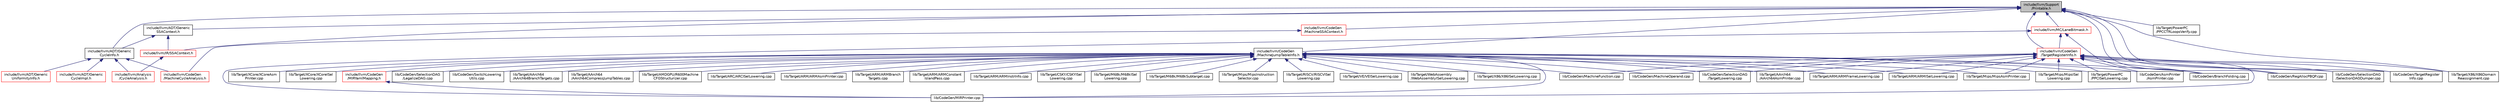 digraph "include/llvm/Support/Printable.h"
{
 // LATEX_PDF_SIZE
  bgcolor="transparent";
  edge [fontname="Helvetica",fontsize="10",labelfontname="Helvetica",labelfontsize="10"];
  node [fontname="Helvetica",fontsize="10",shape=record];
  Node1 [label="include/llvm/Support\l/Printable.h",height=0.2,width=0.4,color="black", fillcolor="grey75", style="filled", fontcolor="black",tooltip=" "];
  Node1 -> Node2 [dir="back",color="midnightblue",fontsize="10",style="solid",fontname="Helvetica"];
  Node2 [label="include/llvm/ADT/Generic\lCycleInfo.h",height=0.2,width=0.4,color="black",URL="$GenericCycleInfo_8h.html",tooltip="Find all cycles in a control-flow graph, including irreducible loops."];
  Node2 -> Node3 [dir="back",color="midnightblue",fontsize="10",style="solid",fontname="Helvetica"];
  Node3 [label="include/llvm/ADT/Generic\lCycleImpl.h",height=0.2,width=0.4,color="red",URL="$GenericCycleImpl_8h.html",tooltip=" "];
  Node2 -> Node6 [dir="back",color="midnightblue",fontsize="10",style="solid",fontname="Helvetica"];
  Node6 [label="include/llvm/ADT/Generic\lUniformityInfo.h",height=0.2,width=0.4,color="red",URL="$GenericUniformityInfo_8h.html",tooltip=" "];
  Node2 -> Node14 [dir="back",color="midnightblue",fontsize="10",style="solid",fontname="Helvetica"];
  Node14 [label="include/llvm/Analysis\l/CycleAnalysis.h",height=0.2,width=0.4,color="red",URL="$CycleAnalysis_8h.html",tooltip=" "];
  Node2 -> Node18 [dir="back",color="midnightblue",fontsize="10",style="solid",fontname="Helvetica"];
  Node18 [label="include/llvm/CodeGen\l/MachineCycleAnalysis.h",height=0.2,width=0.4,color="red",URL="$MachineCycleAnalysis_8h.html",tooltip=" "];
  Node1 -> Node20 [dir="back",color="midnightblue",fontsize="10",style="solid",fontname="Helvetica"];
  Node20 [label="include/llvm/ADT/Generic\lSSAContext.h",height=0.2,width=0.4,color="black",URL="$GenericSSAContext_8h.html",tooltip=" "];
  Node20 -> Node2 [dir="back",color="midnightblue",fontsize="10",style="solid",fontname="Helvetica"];
  Node20 -> Node21 [dir="back",color="midnightblue",fontsize="10",style="solid",fontname="Helvetica"];
  Node21 [label="include/llvm/IR/SSAContext.h",height=0.2,width=0.4,color="red",URL="$SSAContext_8h.html",tooltip=" "];
  Node21 -> Node14 [dir="back",color="midnightblue",fontsize="10",style="solid",fontname="Helvetica"];
  Node1 -> Node23 [dir="back",color="midnightblue",fontsize="10",style="solid",fontname="Helvetica"];
  Node23 [label="include/llvm/CodeGen\l/MachineJumpTableInfo.h",height=0.2,width=0.4,color="black",URL="$MachineJumpTableInfo_8h.html",tooltip=" "];
  Node23 -> Node24 [dir="back",color="midnightblue",fontsize="10",style="solid",fontname="Helvetica"];
  Node24 [label="include/llvm/CodeGen\l/MIRYamlMapping.h",height=0.2,width=0.4,color="red",URL="$MIRYamlMapping_8h.html",tooltip=" "];
  Node24 -> Node26 [dir="back",color="midnightblue",fontsize="10",style="solid",fontname="Helvetica"];
  Node26 [label="lib/CodeGen/MIRPrinter.cpp",height=0.2,width=0.4,color="black",URL="$MIRPrinter_8cpp.html",tooltip=" "];
  Node23 -> Node119 [dir="back",color="midnightblue",fontsize="10",style="solid",fontname="Helvetica"];
  Node119 [label="lib/CodeGen/AsmPrinter\l/AsmPrinter.cpp",height=0.2,width=0.4,color="black",URL="$AsmPrinter_8cpp.html",tooltip=" "];
  Node23 -> Node120 [dir="back",color="midnightblue",fontsize="10",style="solid",fontname="Helvetica"];
  Node120 [label="lib/CodeGen/BranchFolding.cpp",height=0.2,width=0.4,color="black",URL="$BranchFolding_8cpp.html",tooltip=" "];
  Node23 -> Node121 [dir="back",color="midnightblue",fontsize="10",style="solid",fontname="Helvetica"];
  Node121 [label="lib/CodeGen/MachineFunction.cpp",height=0.2,width=0.4,color="black",URL="$MachineFunction_8cpp.html",tooltip=" "];
  Node23 -> Node122 [dir="back",color="midnightblue",fontsize="10",style="solid",fontname="Helvetica"];
  Node122 [label="lib/CodeGen/MachineOperand.cpp",height=0.2,width=0.4,color="black",URL="$MachineOperand_8cpp.html",tooltip=" "];
  Node23 -> Node26 [dir="back",color="midnightblue",fontsize="10",style="solid",fontname="Helvetica"];
  Node23 -> Node123 [dir="back",color="midnightblue",fontsize="10",style="solid",fontname="Helvetica"];
  Node123 [label="lib/CodeGen/SelectionDAG\l/LegalizeDAG.cpp",height=0.2,width=0.4,color="black",URL="$LegalizeDAG_8cpp.html",tooltip=" "];
  Node23 -> Node124 [dir="back",color="midnightblue",fontsize="10",style="solid",fontname="Helvetica"];
  Node124 [label="lib/CodeGen/SelectionDAG\l/TargetLowering.cpp",height=0.2,width=0.4,color="black",URL="$TargetLowering_8cpp.html",tooltip=" "];
  Node23 -> Node125 [dir="back",color="midnightblue",fontsize="10",style="solid",fontname="Helvetica"];
  Node125 [label="lib/CodeGen/SwitchLowering\lUtils.cpp",height=0.2,width=0.4,color="black",URL="$SwitchLoweringUtils_8cpp.html",tooltip=" "];
  Node23 -> Node29 [dir="back",color="midnightblue",fontsize="10",style="solid",fontname="Helvetica"];
  Node29 [label="lib/Target/AArch64\l/AArch64AsmPrinter.cpp",height=0.2,width=0.4,color="black",URL="$AArch64AsmPrinter_8cpp.html",tooltip=" "];
  Node23 -> Node30 [dir="back",color="midnightblue",fontsize="10",style="solid",fontname="Helvetica"];
  Node30 [label="lib/Target/AArch64\l/AArch64BranchTargets.cpp",height=0.2,width=0.4,color="black",URL="$AArch64BranchTargets_8cpp.html",tooltip=" "];
  Node23 -> Node33 [dir="back",color="midnightblue",fontsize="10",style="solid",fontname="Helvetica"];
  Node33 [label="lib/Target/AArch64\l/AArch64CompressJumpTables.cpp",height=0.2,width=0.4,color="black",URL="$AArch64CompressJumpTables_8cpp.html",tooltip=" "];
  Node23 -> Node126 [dir="back",color="midnightblue",fontsize="10",style="solid",fontname="Helvetica"];
  Node126 [label="lib/Target/AMDGPU/R600Machine\lCFGStructurizer.cpp",height=0.2,width=0.4,color="black",URL="$R600MachineCFGStructurizer_8cpp.html",tooltip=" "];
  Node23 -> Node127 [dir="back",color="midnightblue",fontsize="10",style="solid",fontname="Helvetica"];
  Node127 [label="lib/Target/ARC/ARCISelLowering.cpp",height=0.2,width=0.4,color="black",URL="$ARCISelLowering_8cpp.html",tooltip=" "];
  Node23 -> Node128 [dir="back",color="midnightblue",fontsize="10",style="solid",fontname="Helvetica"];
  Node128 [label="lib/Target/ARM/ARMAsmPrinter.cpp",height=0.2,width=0.4,color="black",URL="$ARMAsmPrinter_8cpp.html",tooltip=" "];
  Node23 -> Node129 [dir="back",color="midnightblue",fontsize="10",style="solid",fontname="Helvetica"];
  Node129 [label="lib/Target/ARM/ARMBranch\lTargets.cpp",height=0.2,width=0.4,color="black",URL="$ARMBranchTargets_8cpp.html",tooltip=" "];
  Node23 -> Node130 [dir="back",color="midnightblue",fontsize="10",style="solid",fontname="Helvetica"];
  Node130 [label="lib/Target/ARM/ARMConstant\lIslandPass.cpp",height=0.2,width=0.4,color="black",URL="$ARMConstantIslandPass_8cpp.html",tooltip=" "];
  Node23 -> Node131 [dir="back",color="midnightblue",fontsize="10",style="solid",fontname="Helvetica"];
  Node131 [label="lib/Target/ARM/ARMFrameLowering.cpp",height=0.2,width=0.4,color="black",URL="$ARMFrameLowering_8cpp.html",tooltip=" "];
  Node23 -> Node132 [dir="back",color="midnightblue",fontsize="10",style="solid",fontname="Helvetica"];
  Node132 [label="lib/Target/ARM/ARMInstrInfo.cpp",height=0.2,width=0.4,color="black",URL="$ARMInstrInfo_8cpp.html",tooltip=" "];
  Node23 -> Node133 [dir="back",color="midnightblue",fontsize="10",style="solid",fontname="Helvetica"];
  Node133 [label="lib/Target/ARM/ARMISelLowering.cpp",height=0.2,width=0.4,color="black",URL="$ARMISelLowering_8cpp.html",tooltip=" "];
  Node23 -> Node134 [dir="back",color="midnightblue",fontsize="10",style="solid",fontname="Helvetica"];
  Node134 [label="lib/Target/CSKY/CSKYISel\lLowering.cpp",height=0.2,width=0.4,color="black",URL="$CSKYISelLowering_8cpp.html",tooltip=" "];
  Node23 -> Node135 [dir="back",color="midnightblue",fontsize="10",style="solid",fontname="Helvetica"];
  Node135 [label="lib/Target/M68k/M68kISel\lLowering.cpp",height=0.2,width=0.4,color="black",URL="$M68kISelLowering_8cpp.html",tooltip=" "];
  Node23 -> Node136 [dir="back",color="midnightblue",fontsize="10",style="solid",fontname="Helvetica"];
  Node136 [label="lib/Target/M68k/M68kSubtarget.cpp",height=0.2,width=0.4,color="black",URL="$M68kSubtarget_8cpp.html",tooltip=" "];
  Node23 -> Node137 [dir="back",color="midnightblue",fontsize="10",style="solid",fontname="Helvetica"];
  Node137 [label="lib/Target/Mips/MipsAsmPrinter.cpp",height=0.2,width=0.4,color="black",URL="$MipsAsmPrinter_8cpp.html",tooltip=" "];
  Node23 -> Node138 [dir="back",color="midnightblue",fontsize="10",style="solid",fontname="Helvetica"];
  Node138 [label="lib/Target/Mips/MipsInstruction\lSelector.cpp",height=0.2,width=0.4,color="black",URL="$MipsInstructionSelector_8cpp.html",tooltip=" "];
  Node23 -> Node139 [dir="back",color="midnightblue",fontsize="10",style="solid",fontname="Helvetica"];
  Node139 [label="lib/Target/Mips/MipsISel\lLowering.cpp",height=0.2,width=0.4,color="black",URL="$MipsISelLowering_8cpp.html",tooltip=" "];
  Node23 -> Node140 [dir="back",color="midnightblue",fontsize="10",style="solid",fontname="Helvetica"];
  Node140 [label="lib/Target/PowerPC\l/PPCISelLowering.cpp",height=0.2,width=0.4,color="black",URL="$PPCISelLowering_8cpp.html",tooltip=" "];
  Node23 -> Node85 [dir="back",color="midnightblue",fontsize="10",style="solid",fontname="Helvetica"];
  Node85 [label="lib/Target/RISCV/RISCVISel\lLowering.cpp",height=0.2,width=0.4,color="black",URL="$RISCVISelLowering_8cpp.html",tooltip=" "];
  Node23 -> Node141 [dir="back",color="midnightblue",fontsize="10",style="solid",fontname="Helvetica"];
  Node141 [label="lib/Target/VE/VEISelLowering.cpp",height=0.2,width=0.4,color="black",URL="$VEISelLowering_8cpp.html",tooltip=" "];
  Node23 -> Node105 [dir="back",color="midnightblue",fontsize="10",style="solid",fontname="Helvetica"];
  Node105 [label="lib/Target/WebAssembly\l/WebAssemblyISelLowering.cpp",height=0.2,width=0.4,color="black",URL="$WebAssemblyISelLowering_8cpp.html",tooltip=" "];
  Node23 -> Node142 [dir="back",color="midnightblue",fontsize="10",style="solid",fontname="Helvetica"];
  Node142 [label="lib/Target/X86/X86ISelLowering.cpp",height=0.2,width=0.4,color="black",URL="$X86ISelLowering_8cpp.html",tooltip=" "];
  Node23 -> Node143 [dir="back",color="midnightblue",fontsize="10",style="solid",fontname="Helvetica"];
  Node143 [label="lib/Target/XCore/XCoreAsm\lPrinter.cpp",height=0.2,width=0.4,color="black",URL="$XCoreAsmPrinter_8cpp.html",tooltip=" "];
  Node23 -> Node144 [dir="back",color="midnightblue",fontsize="10",style="solid",fontname="Helvetica"];
  Node144 [label="lib/Target/XCore/XCoreISel\lLowering.cpp",height=0.2,width=0.4,color="black",URL="$XCoreISelLowering_8cpp.html",tooltip=" "];
  Node1 -> Node145 [dir="back",color="midnightblue",fontsize="10",style="solid",fontname="Helvetica"];
  Node145 [label="include/llvm/CodeGen\l/MachineSSAContext.h",height=0.2,width=0.4,color="red",URL="$MachineSSAContext_8h.html",tooltip=" "];
  Node145 -> Node18 [dir="back",color="midnightblue",fontsize="10",style="solid",fontname="Helvetica"];
  Node1 -> Node147 [dir="back",color="midnightblue",fontsize="10",style="solid",fontname="Helvetica"];
  Node147 [label="include/llvm/CodeGen\l/TargetRegisterInfo.h",height=0.2,width=0.4,color="red",URL="$TargetRegisterInfo_8h.html",tooltip=" "];
  Node147 -> Node119 [dir="back",color="midnightblue",fontsize="10",style="solid",fontname="Helvetica"];
  Node147 -> Node120 [dir="back",color="midnightblue",fontsize="10",style="solid",fontname="Helvetica"];
  Node147 -> Node121 [dir="back",color="midnightblue",fontsize="10",style="solid",fontname="Helvetica"];
  Node147 -> Node122 [dir="back",color="midnightblue",fontsize="10",style="solid",fontname="Helvetica"];
  Node147 -> Node26 [dir="back",color="midnightblue",fontsize="10",style="solid",fontname="Helvetica"];
  Node147 -> Node205 [dir="back",color="midnightblue",fontsize="10",style="solid",fontname="Helvetica"];
  Node205 [label="lib/CodeGen/RegAllocPBQP.cpp",height=0.2,width=0.4,color="black",URL="$RegAllocPBQP_8cpp.html",tooltip=" "];
  Node147 -> Node376 [dir="back",color="midnightblue",fontsize="10",style="solid",fontname="Helvetica"];
  Node376 [label="lib/CodeGen/SelectionDAG\l/SelectionDAGDumper.cpp",height=0.2,width=0.4,color="black",URL="$SelectionDAGDumper_8cpp.html",tooltip=" "];
  Node147 -> Node124 [dir="back",color="midnightblue",fontsize="10",style="solid",fontname="Helvetica"];
  Node147 -> Node379 [dir="back",color="midnightblue",fontsize="10",style="solid",fontname="Helvetica"];
  Node379 [label="lib/CodeGen/TargetRegister\lInfo.cpp",height=0.2,width=0.4,color="black",URL="$TargetRegisterInfo_8cpp.html",tooltip=" "];
  Node147 -> Node29 [dir="back",color="midnightblue",fontsize="10",style="solid",fontname="Helvetica"];
  Node147 -> Node131 [dir="back",color="midnightblue",fontsize="10",style="solid",fontname="Helvetica"];
  Node147 -> Node133 [dir="back",color="midnightblue",fontsize="10",style="solid",fontname="Helvetica"];
  Node147 -> Node137 [dir="back",color="midnightblue",fontsize="10",style="solid",fontname="Helvetica"];
  Node147 -> Node139 [dir="back",color="midnightblue",fontsize="10",style="solid",fontname="Helvetica"];
  Node147 -> Node140 [dir="back",color="midnightblue",fontsize="10",style="solid",fontname="Helvetica"];
  Node147 -> Node903 [dir="back",color="midnightblue",fontsize="10",style="solid",fontname="Helvetica"];
  Node903 [label="lib/Target/X86/X86Domain\lReassignment.cpp",height=0.2,width=0.4,color="black",URL="$X86DomainReassignment_8cpp.html",tooltip=" "];
  Node1 -> Node21 [dir="back",color="midnightblue",fontsize="10",style="solid",fontname="Helvetica"];
  Node1 -> Node1089 [dir="back",color="midnightblue",fontsize="10",style="solid",fontname="Helvetica"];
  Node1089 [label="include/llvm/MC/LaneBitmask.h",height=0.2,width=0.4,color="red",URL="$LaneBitmask_8h.html",tooltip=" "];
  Node1089 -> Node147 [dir="back",color="midnightblue",fontsize="10",style="solid",fontname="Helvetica"];
  Node1089 -> Node120 [dir="back",color="midnightblue",fontsize="10",style="solid",fontname="Helvetica"];
  Node1089 -> Node26 [dir="back",color="midnightblue",fontsize="10",style="solid",fontname="Helvetica"];
  Node1 -> Node205 [dir="back",color="midnightblue",fontsize="10",style="solid",fontname="Helvetica"];
  Node1 -> Node376 [dir="back",color="midnightblue",fontsize="10",style="solid",fontname="Helvetica"];
  Node1 -> Node379 [dir="back",color="midnightblue",fontsize="10",style="solid",fontname="Helvetica"];
  Node1 -> Node1124 [dir="back",color="midnightblue",fontsize="10",style="solid",fontname="Helvetica"];
  Node1124 [label="lib/Target/PowerPC\l/PPCCTRLoopsVerify.cpp",height=0.2,width=0.4,color="black",URL="$PPCCTRLoopsVerify_8cpp.html",tooltip=" "];
  Node1 -> Node903 [dir="back",color="midnightblue",fontsize="10",style="solid",fontname="Helvetica"];
}

